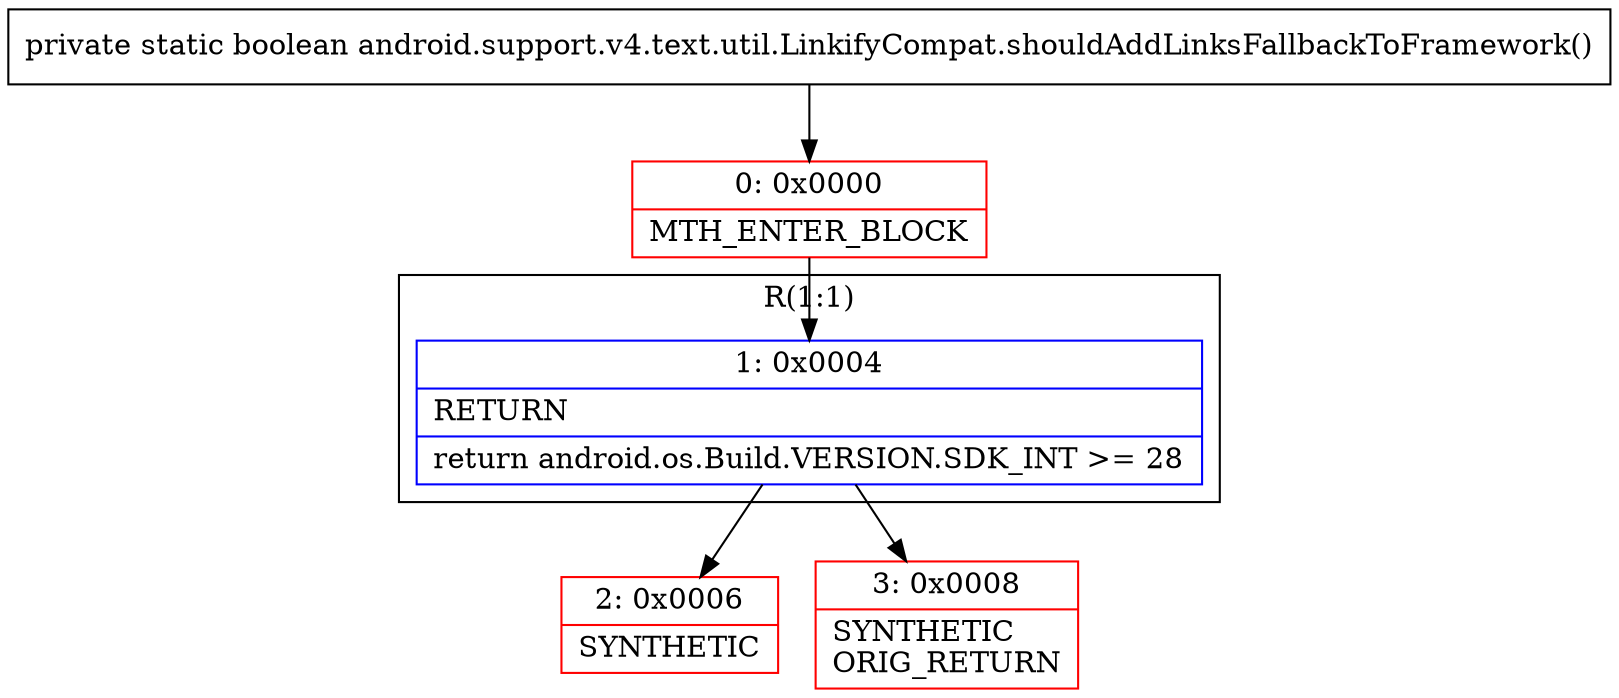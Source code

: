 digraph "CFG forandroid.support.v4.text.util.LinkifyCompat.shouldAddLinksFallbackToFramework()Z" {
subgraph cluster_Region_836050038 {
label = "R(1:1)";
node [shape=record,color=blue];
Node_1 [shape=record,label="{1\:\ 0x0004|RETURN\l|return android.os.Build.VERSION.SDK_INT \>= 28\l}"];
}
Node_0 [shape=record,color=red,label="{0\:\ 0x0000|MTH_ENTER_BLOCK\l}"];
Node_2 [shape=record,color=red,label="{2\:\ 0x0006|SYNTHETIC\l}"];
Node_3 [shape=record,color=red,label="{3\:\ 0x0008|SYNTHETIC\lORIG_RETURN\l}"];
MethodNode[shape=record,label="{private static boolean android.support.v4.text.util.LinkifyCompat.shouldAddLinksFallbackToFramework() }"];
MethodNode -> Node_0;
Node_1 -> Node_2;
Node_1 -> Node_3;
Node_0 -> Node_1;
}

